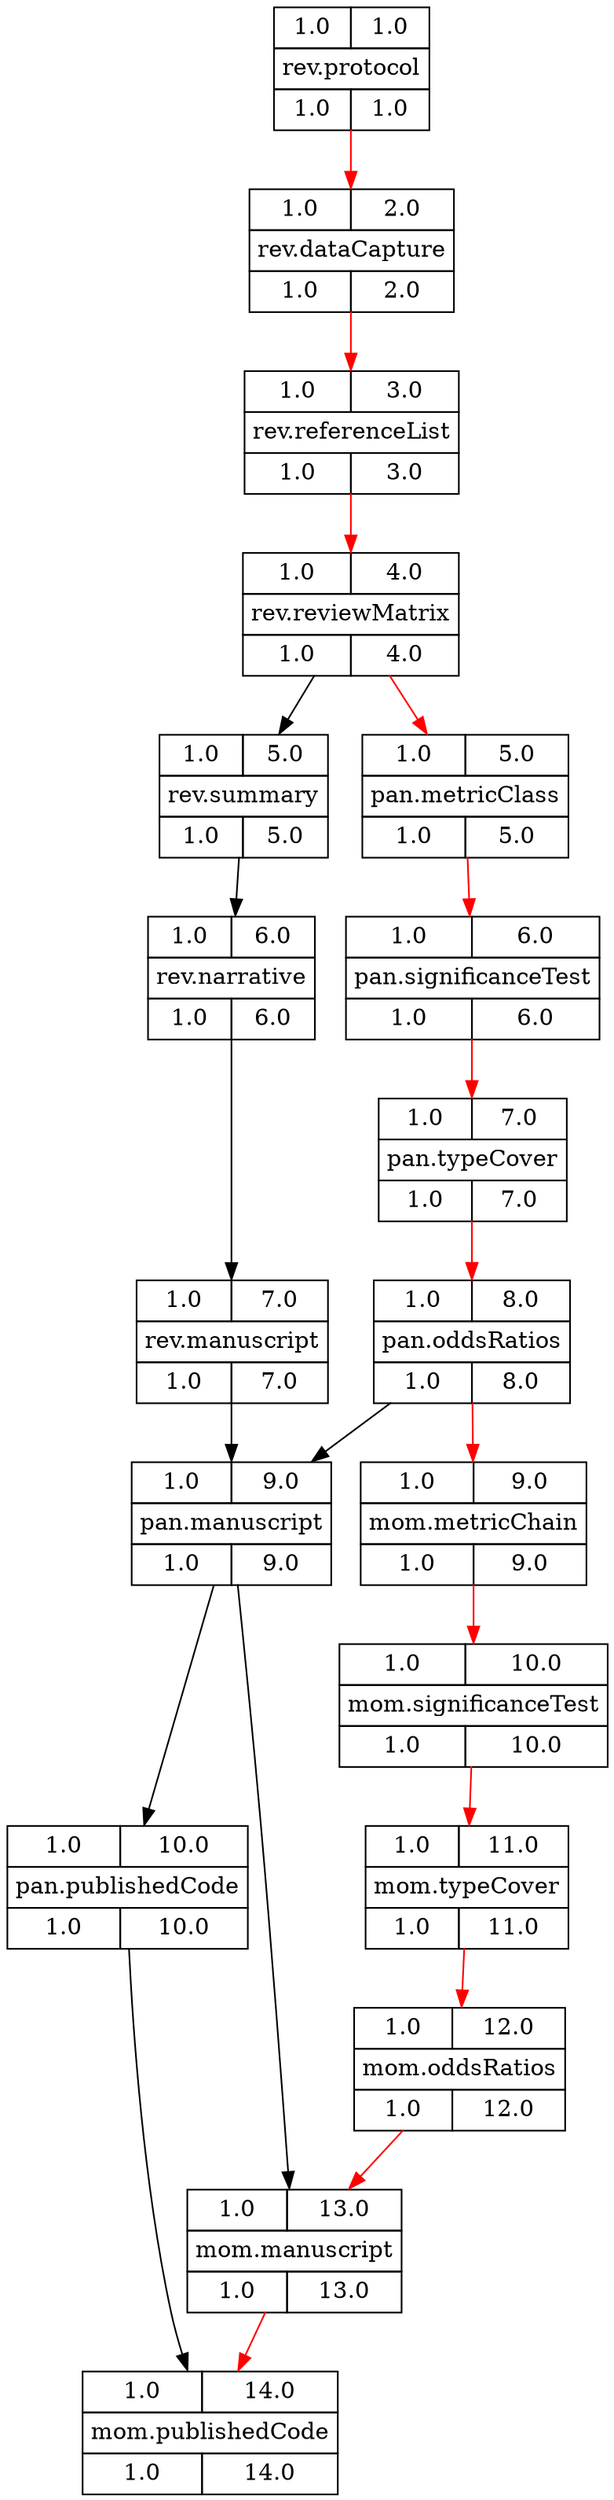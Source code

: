 digraph research {
/* Nodes */
    0  [shape=none, margin=0, label=<<TABLE BORDER="0" CELLBORDER="1" CELLSPACING="0" CELLPADDING="4">
    <TR><TD>1.0</TD>		// est. duration
    	<TD>1.0</TD></TR>	// est. end date
    <TR><TD COLSPAN="2">rev.protocol</TD></TR>
    <TR><TD>1.0</TD>		// est. duration
    	<TD>1.0</TD></TR>	// est. end date
    </TABLE>>];
    1  [shape=none, margin=0, label=<<TABLE BORDER="0" CELLBORDER="1" CELLSPACING="0" CELLPADDING="4">
    <TR><TD>1.0</TD>		// est. duration
    	<TD>2.0</TD></TR>	// est. end date
    <TR><TD COLSPAN="2">rev.dataCapture</TD></TR>
    <TR><TD>1.0</TD>		// est. duration
    	<TD>2.0</TD></TR>	// est. end date
    </TABLE>>];
    2  [shape=none, margin=0, label=<<TABLE BORDER="0" CELLBORDER="1" CELLSPACING="0" CELLPADDING="4">
    <TR><TD>1.0</TD>		// est. duration
    	<TD>3.0</TD></TR>	// est. end date
    <TR><TD COLSPAN="2">rev.referenceList</TD></TR>
    <TR><TD>1.0</TD>		// est. duration
    	<TD>3.0</TD></TR>	// est. end date
    </TABLE>>];
    3  [shape=none, margin=0, label=<<TABLE BORDER="0" CELLBORDER="1" CELLSPACING="0" CELLPADDING="4">
    <TR><TD>1.0</TD>		// est. duration
    	<TD>4.0</TD></TR>	// est. end date
    <TR><TD COLSPAN="2">rev.reviewMatrix</TD></TR>
    <TR><TD>1.0</TD>		// est. duration
    	<TD>4.0</TD></TR>	// est. end date
    </TABLE>>];
    4  [shape=none, margin=0, label=<<TABLE BORDER="0" CELLBORDER="1" CELLSPACING="0" CELLPADDING="4">
    <TR><TD>1.0</TD>		// est. duration
    	<TD>5.0</TD></TR>	// est. end date
    <TR><TD COLSPAN="2">rev.summary</TD></TR>
    <TR><TD>1.0</TD>		// est. duration
    	<TD>5.0</TD></TR>	// est. end date
    </TABLE>>];
    5  [shape=none, margin=0, label=<<TABLE BORDER="0" CELLBORDER="1" CELLSPACING="0" CELLPADDING="4">
    <TR><TD>1.0</TD>		// est. duration
    	<TD>6.0</TD></TR>	// est. end date
    <TR><TD COLSPAN="2">rev.narrative</TD></TR>
    <TR><TD>1.0</TD>		// est. duration
    	<TD>6.0</TD></TR>	// est. end date
    </TABLE>>];
    6  [shape=none, margin=0, label=<<TABLE BORDER="0" CELLBORDER="1" CELLSPACING="0" CELLPADDING="4">
    <TR><TD>1.0</TD>		// est. duration
    	<TD>7.0</TD></TR>	// est. end date
    <TR><TD COLSPAN="2">rev.manuscript</TD></TR>
    <TR><TD>1.0</TD>		// est. duration
    	<TD>7.0</TD></TR>	// est. end date
    </TABLE>>];
    7  [shape=none, margin=0, label=<<TABLE BORDER="0" CELLBORDER="1" CELLSPACING="0" CELLPADDING="4">
    <TR><TD>1.0</TD>		// est. duration
    	<TD>5.0</TD></TR>	// est. end date
    <TR><TD COLSPAN="2">pan.metricClass</TD></TR>
    <TR><TD>1.0</TD>		// est. duration
    	<TD>5.0</TD></TR>	// est. end date
    </TABLE>>];
    8  [shape=none, margin=0, label=<<TABLE BORDER="0" CELLBORDER="1" CELLSPACING="0" CELLPADDING="4">
    <TR><TD>1.0</TD>		// est. duration
    	<TD>6.0</TD></TR>	// est. end date
    <TR><TD COLSPAN="2">pan.significanceTest</TD></TR>
    <TR><TD>1.0</TD>		// est. duration
    	<TD>6.0</TD></TR>	// est. end date
    </TABLE>>];
    9  [shape=none, margin=0, label=<<TABLE BORDER="0" CELLBORDER="1" CELLSPACING="0" CELLPADDING="4">
    <TR><TD>1.0</TD>		// est. duration
    	<TD>7.0</TD></TR>	// est. end date
    <TR><TD COLSPAN="2">pan.typeCover</TD></TR>
    <TR><TD>1.0</TD>		// est. duration
    	<TD>7.0</TD></TR>	// est. end date
    </TABLE>>];
    10  [shape=none, margin=0, label=<<TABLE BORDER="0" CELLBORDER="1" CELLSPACING="0" CELLPADDING="4">
    <TR><TD>1.0</TD>		// est. duration
    	<TD>8.0</TD></TR>	// est. end date
    <TR><TD COLSPAN="2">pan.oddsRatios</TD></TR>
    <TR><TD>1.0</TD>		// est. duration
    	<TD>8.0</TD></TR>	// est. end date
    </TABLE>>];
    11  [shape=none, margin=0, label=<<TABLE BORDER="0" CELLBORDER="1" CELLSPACING="0" CELLPADDING="4">
    <TR><TD>1.0</TD>		// est. duration
    	<TD>9.0</TD></TR>	// est. end date
    <TR><TD COLSPAN="2">pan.manuscript</TD></TR>
    <TR><TD>1.0</TD>		// est. duration
    	<TD>9.0</TD></TR>	// est. end date
    </TABLE>>];
    12  [shape=none, margin=0, label=<<TABLE BORDER="0" CELLBORDER="1" CELLSPACING="0" CELLPADDING="4">
    <TR><TD>1.0</TD>		// est. duration
    	<TD>10.0</TD></TR>	// est. end date
    <TR><TD COLSPAN="2">pan.publishedCode</TD></TR>
    <TR><TD>1.0</TD>		// est. duration
    	<TD>10.0</TD></TR>	// est. end date
    </TABLE>>];
    13  [shape=none, margin=0, label=<<TABLE BORDER="0" CELLBORDER="1" CELLSPACING="0" CELLPADDING="4">
    <TR><TD>1.0</TD>		// est. duration
    	<TD>9.0</TD></TR>	// est. end date
    <TR><TD COLSPAN="2">mom.metricChain</TD></TR>
    <TR><TD>1.0</TD>		// est. duration
    	<TD>9.0</TD></TR>	// est. end date
    </TABLE>>];
    14  [shape=none, margin=0, label=<<TABLE BORDER="0" CELLBORDER="1" CELLSPACING="0" CELLPADDING="4">
    <TR><TD>1.0</TD>		// est. duration
    	<TD>10.0</TD></TR>	// est. end date
    <TR><TD COLSPAN="2">mom.significanceTest</TD></TR>
    <TR><TD>1.0</TD>		// est. duration
    	<TD>10.0</TD></TR>	// est. end date
    </TABLE>>];
    15  [shape=none, margin=0, label=<<TABLE BORDER="0" CELLBORDER="1" CELLSPACING="0" CELLPADDING="4">
    <TR><TD>1.0</TD>		// est. duration
    	<TD>11.0</TD></TR>	// est. end date
    <TR><TD COLSPAN="2">mom.typeCover</TD></TR>
    <TR><TD>1.0</TD>		// est. duration
    	<TD>11.0</TD></TR>	// est. end date
    </TABLE>>];
    16  [shape=none, margin=0, label=<<TABLE BORDER="0" CELLBORDER="1" CELLSPACING="0" CELLPADDING="4">
    <TR><TD>1.0</TD>		// est. duration
    	<TD>12.0</TD></TR>	// est. end date
    <TR><TD COLSPAN="2">mom.oddsRatios</TD></TR>
    <TR><TD>1.0</TD>		// est. duration
    	<TD>12.0</TD></TR>	// est. end date
    </TABLE>>];
    17  [shape=none, margin=0, label=<<TABLE BORDER="0" CELLBORDER="1" CELLSPACING="0" CELLPADDING="4">
    <TR><TD>1.0</TD>		// est. duration
    	<TD>13.0</TD></TR>	// est. end date
    <TR><TD COLSPAN="2">mom.manuscript</TD></TR>
    <TR><TD>1.0</TD>		// est. duration
    	<TD>13.0</TD></TR>	// est. end date
    </TABLE>>];
    18  [shape=none, margin=0, label=<<TABLE BORDER="0" CELLBORDER="1" CELLSPACING="0" CELLPADDING="4">
    <TR><TD>1.0</TD>		// est. duration
    	<TD>14.0</TD></TR>	// est. end date
    <TR><TD COLSPAN="2">mom.publishedCode</TD></TR>
    <TR><TD>1.0</TD>		// est. duration
    	<TD>14.0</TD></TR>	// est. end date
    </TABLE>>];
/* Edges */
    10 -> 11
    11 -> 17
    3 -> 4
    4 -> 5
    5 -> 6
    6 -> 11
    11 -> 12
    12 -> 18
/* Critical path */
edge [color=red];
    0 -> 1
    1 -> 2
    2 -> 3
    3 -> 7
    7 -> 8
    8 -> 9
    9 -> 10
    10 -> 13
    13 -> 14
    14 -> 15
    15 -> 16
    16 -> 17
    17 -> 18
}